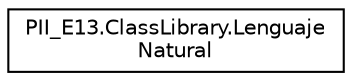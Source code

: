digraph "Graphical Class Hierarchy"
{
 // INTERACTIVE_SVG=YES
 // LATEX_PDF_SIZE
  edge [fontname="Helvetica",fontsize="10",labelfontname="Helvetica",labelfontsize="10"];
  node [fontname="Helvetica",fontsize="10",shape=record];
  rankdir="LR";
  Node0 [label="PII_E13.ClassLibrary.Lenguaje\lNatural",height=0.2,width=0.4,color="black", fillcolor="white", style="filled",URL="$classPII__E13_1_1ClassLibrary_1_1LenguajeNatural.html",tooltip="Representa un procesador de lenguaje natural que utiliza el servicio de Google Cloud \"Dialogflow\" par..."];
}
